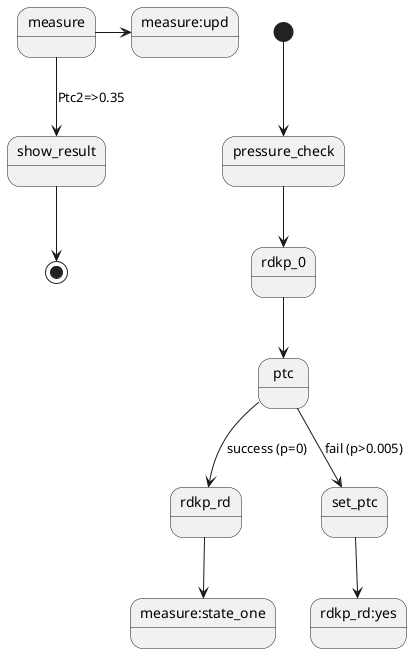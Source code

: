@startuml

[*]-->pressure_check
pressure_check-->rdkp_0
rdkp_0-->ptc
ptc-->rdkp_rd:success (p=0)
ptc-->set_ptc:fail (p>0.005)
set_ptc-->rdkp_rd:yes
rdkp_rd-->measure:state_one
measure->measure:upd
measure-->show_result:Ptc2=>0.35
show_result-->[*]

@enduml